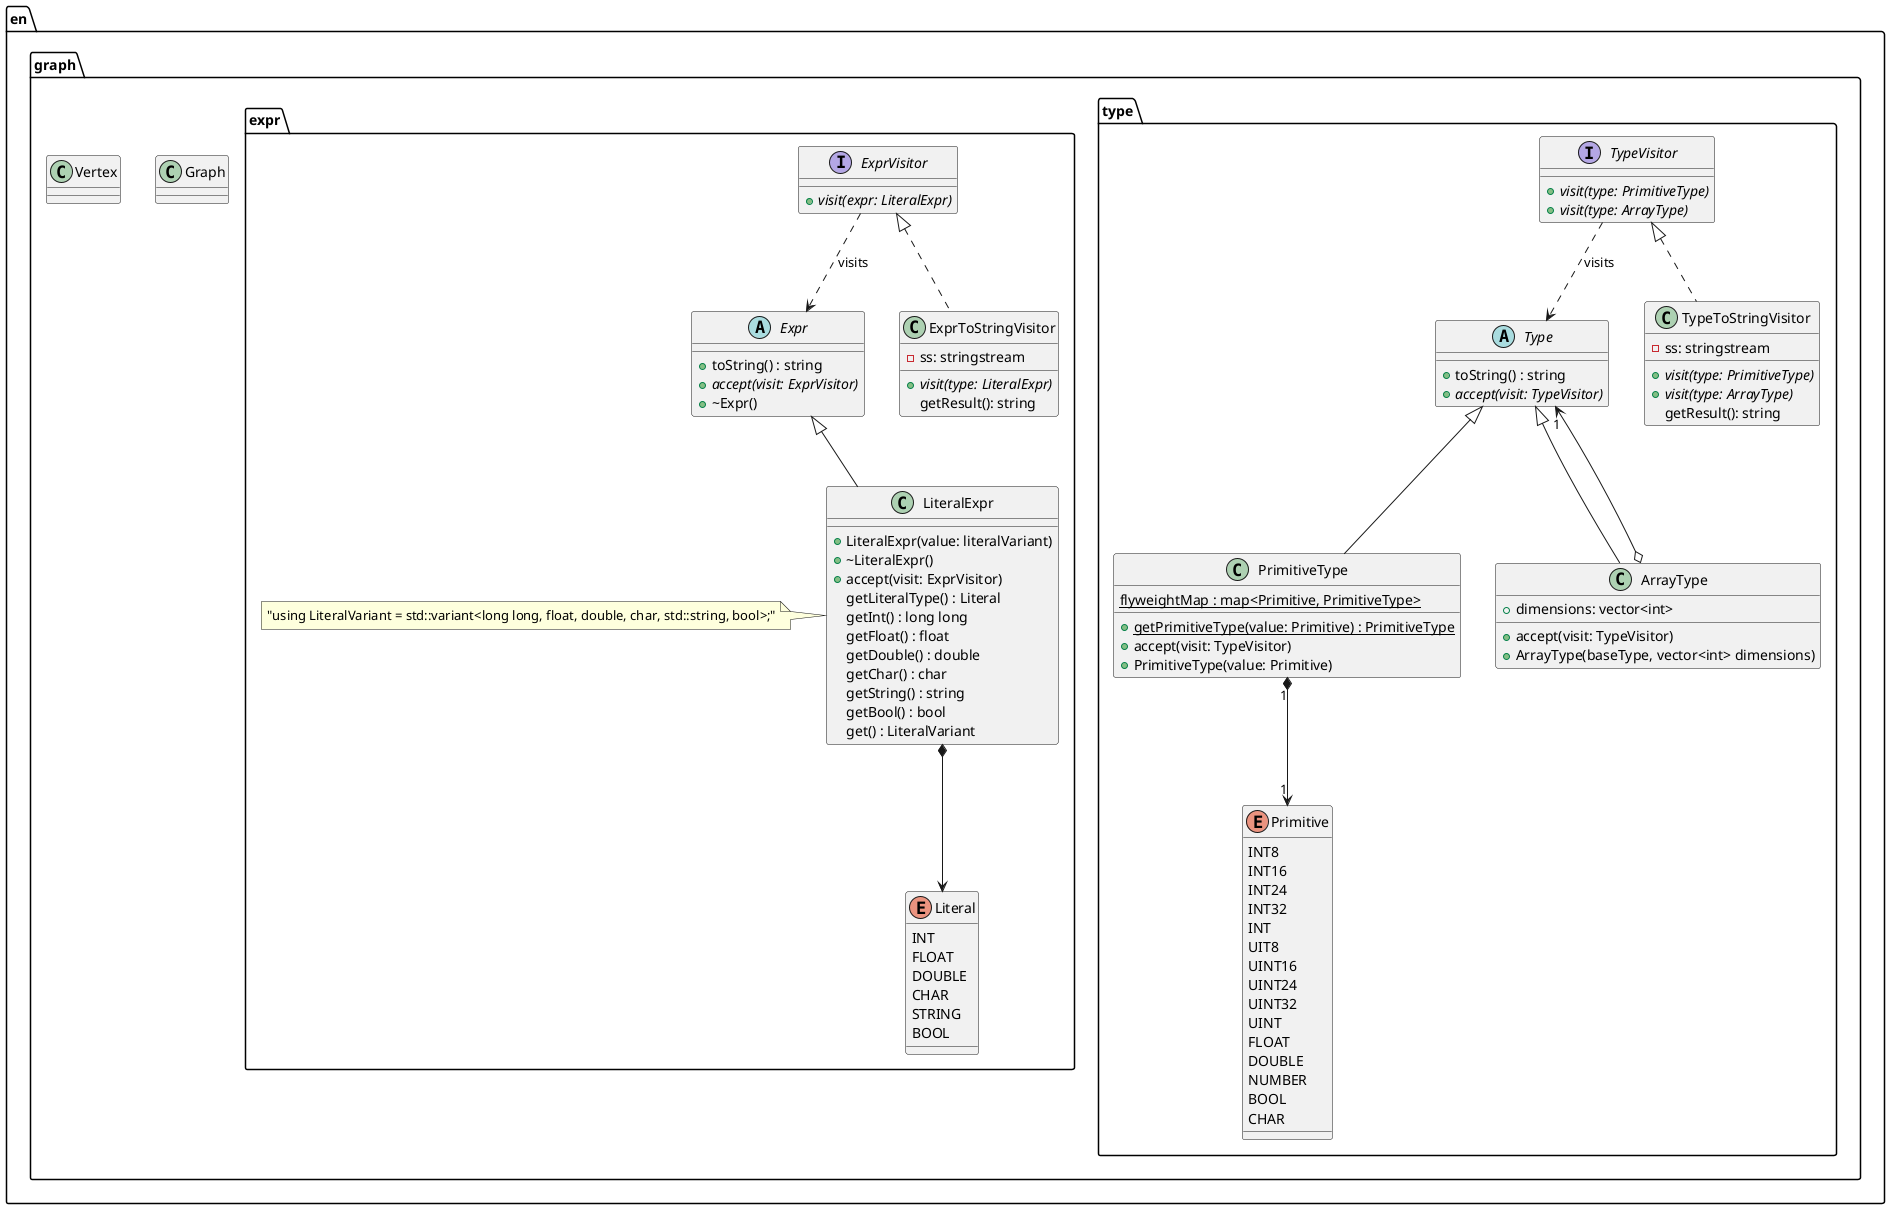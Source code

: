 @startuml "class"

package en {
  package graph {
    package type {
      abstract class Type {
        + toString() : string
        {abstract} + accept(visit: TypeVisitor)
      }

      class PrimitiveType extends Type {
        {static} flyweightMap : map<Primitive, PrimitiveType>
        {static} + getPrimitiveType(value: Primitive) : PrimitiveType
        + accept(visit: TypeVisitor)
        + PrimitiveType(value: Primitive)
      }

      PrimitiveType "1" *--> "1" Primitive

      enum Primitive {
        INT8
        INT16
        INT24
        INT32
        INT
        UIT8
        UINT16
        UINT24
        UINT32
        UINT
        FLOAT
        DOUBLE
        NUMBER
        BOOL
        CHAR
      }

      class ArrayType extends Type {
        + dimensions: vector<int>
        + accept(visit: TypeVisitor)
        + ArrayType(baseType, vector<int> dimensions)
      }

      ArrayType o--> "1" Type

      interface TypeVisitor {
        {abstract} + visit(type: PrimitiveType)
        {abstract} + visit(type: ArrayType)
      }

      TypeVisitor ..> Type : visits

      class TypeToStringVisitor implements TypeVisitor {
        - ss: stringstream
        {abstract} + visit(type: PrimitiveType)
        {abstract} + visit(type: ArrayType)
        getResult(): string
      }

    }

    package expr {
      abstract class Expr {
        +toString() : string
        {abstract} + accept(visit: ExprVisitor)
        + ~Expr()
      }

      enum Literal {
        INT
        FLOAT
        DOUBLE
        CHAR
        STRING
        BOOL
      }


      class LiteralExpr extends Expr {
        + LiteralExpr(value: literalVariant)
        + ~LiteralExpr()
        + accept(visit: ExprVisitor)
        getLiteralType() : Literal 
        getInt() : long long 
        getFloat() : float 
        getDouble() : double 
        getChar() : char 
        getString() : string 
        getBool() : bool 
        get() : LiteralVariant
      }

      LiteralExpr *--> Literal

      note left of LiteralExpr : "using LiteralVariant = std::variant<long long, float, double, char, std::string, bool>;"

      interface ExprVisitor {
        {abstract} + visit(expr: LiteralExpr)
      }

      ExprVisitor ..> Expr : visits

      class ExprToStringVisitor implements ExprVisitor {
        - ss: stringstream
        {abstract} + visit(type: LiteralExpr)
        getResult(): string
      }

    }

    class Graph
    class Vertex
  }
}
@enduml